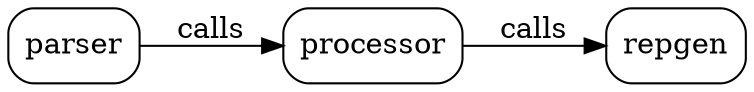 digraph G{
        node[shape=box style=rounded]
        //compound=true
        rankdir=LR
        //outputMode=nodesfirst

    parser -> processor [label="calls"]

    processor -> repgen [label="calls"]
}

